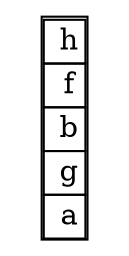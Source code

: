 digraph G { 
  node [shape = name]; 
  2[label=  <<table border= "1 " cellspacing= " 0 "><tr> 
<td> h</td> </tr> 
<tr> 
<td> f</td> </tr> 
<tr> 
<td> b</td> </tr> 
<tr> 
<td> g</td> </tr> 
<tr> 
<td> a</td> </tr> 
</table>>  shape = none ]; 
 }
